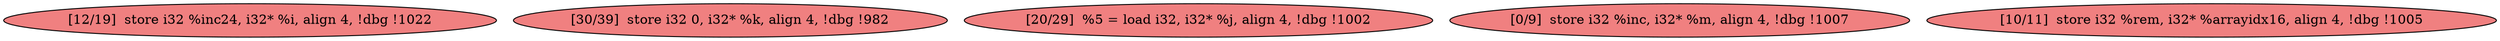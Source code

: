 
digraph G {


node244 [fillcolor=lightcoral,label="[12/19]  store i32 %inc24, i32* %i, align 4, !dbg !1022",shape=ellipse,style=filled ]
node242 [fillcolor=lightcoral,label="[30/39]  store i32 0, i32* %k, align 4, !dbg !982",shape=ellipse,style=filled ]
node240 [fillcolor=lightcoral,label="[20/29]  %5 = load i32, i32* %j, align 4, !dbg !1002",shape=ellipse,style=filled ]
node243 [fillcolor=lightcoral,label="[0/9]  store i32 %inc, i32* %m, align 4, !dbg !1007",shape=ellipse,style=filled ]
node241 [fillcolor=lightcoral,label="[10/11]  store i32 %rem, i32* %arrayidx16, align 4, !dbg !1005",shape=ellipse,style=filled ]



}
